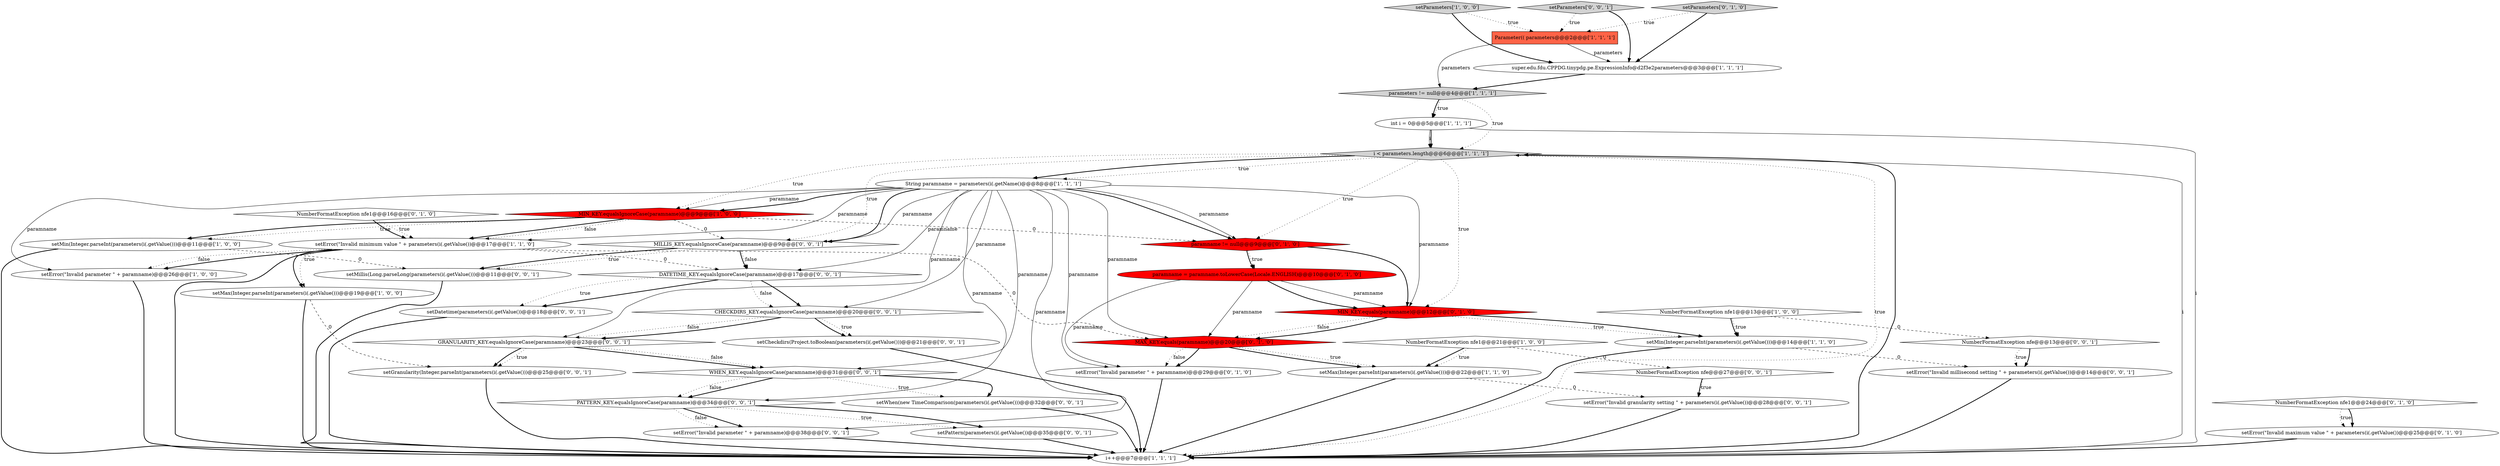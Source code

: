 digraph {
12 [style = filled, label = "setParameters['1', '0', '0']", fillcolor = lightgray, shape = diamond image = "AAA0AAABBB1BBB"];
17 [style = filled, label = "MIN_KEY.equals(paramname)@@@12@@@['0', '1', '0']", fillcolor = red, shape = diamond image = "AAA1AAABBB2BBB"];
13 [style = filled, label = "NumberFormatException nfe1@@@13@@@['1', '0', '0']", fillcolor = white, shape = diamond image = "AAA0AAABBB1BBB"];
33 [style = filled, label = "setMillis(Long.parseLong(parameters(i(.getValue()))@@@11@@@['0', '0', '1']", fillcolor = white, shape = ellipse image = "AAA0AAABBB3BBB"];
35 [style = filled, label = "DATETIME_KEY.equalsIgnoreCase(paramname)@@@17@@@['0', '0', '1']", fillcolor = white, shape = diamond image = "AAA0AAABBB3BBB"];
38 [style = filled, label = "NumberFormatException nfe@@@13@@@['0', '0', '1']", fillcolor = white, shape = diamond image = "AAA0AAABBB3BBB"];
4 [style = filled, label = "NumberFormatException nfe1@@@21@@@['1', '0', '0']", fillcolor = white, shape = diamond image = "AAA0AAABBB1BBB"];
34 [style = filled, label = "setError(\"Invalid granularity setting \" + parameters(i(.getValue())@@@28@@@['0', '0', '1']", fillcolor = white, shape = ellipse image = "AAA0AAABBB3BBB"];
9 [style = filled, label = "String paramname = parameters(i(.getName()@@@8@@@['1', '1', '1']", fillcolor = white, shape = ellipse image = "AAA0AAABBB1BBB"];
27 [style = filled, label = "setDatetime(parameters(i(.getValue())@@@18@@@['0', '0', '1']", fillcolor = white, shape = ellipse image = "AAA0AAABBB3BBB"];
1 [style = filled, label = "setError(\"Invalid parameter \" + paramname)@@@26@@@['1', '0', '0']", fillcolor = white, shape = ellipse image = "AAA0AAABBB1BBB"];
26 [style = filled, label = "MILLIS_KEY.equalsIgnoreCase(paramname)@@@9@@@['0', '0', '1']", fillcolor = white, shape = diamond image = "AAA0AAABBB3BBB"];
7 [style = filled, label = "Parameter(( parameters@@@2@@@['1', '1', '1']", fillcolor = tomato, shape = box image = "AAA0AAABBB1BBB"];
22 [style = filled, label = "setError(\"Invalid parameter \" + paramname)@@@29@@@['0', '1', '0']", fillcolor = white, shape = ellipse image = "AAA0AAABBB2BBB"];
14 [style = filled, label = "i < parameters.length@@@6@@@['1', '1', '1']", fillcolor = lightgray, shape = diamond image = "AAA0AAABBB1BBB"];
32 [style = filled, label = "setError(\"Invalid millisecond setting \" + parameters(i(.getValue())@@@14@@@['0', '0', '1']", fillcolor = white, shape = ellipse image = "AAA0AAABBB3BBB"];
43 [style = filled, label = "CHECKDIRS_KEY.equalsIgnoreCase(paramname)@@@20@@@['0', '0', '1']", fillcolor = white, shape = diamond image = "AAA0AAABBB3BBB"];
11 [style = filled, label = "setMax(Integer.parseInt(parameters(i(.getValue()))@@@19@@@['1', '0', '0']", fillcolor = white, shape = ellipse image = "AAA0AAABBB1BBB"];
15 [style = filled, label = "setMax(Integer.parseInt(parameters(i(.getValue()))@@@22@@@['1', '1', '0']", fillcolor = white, shape = ellipse image = "AAA0AAABBB1BBB"];
31 [style = filled, label = "PATTERN_KEY.equalsIgnoreCase(paramname)@@@34@@@['0', '0', '1']", fillcolor = white, shape = diamond image = "AAA0AAABBB3BBB"];
16 [style = filled, label = "i++@@@7@@@['1', '1', '1']", fillcolor = white, shape = ellipse image = "AAA0AAABBB1BBB"];
19 [style = filled, label = "MAX_KEY.equals(paramname)@@@20@@@['0', '1', '0']", fillcolor = red, shape = diamond image = "AAA1AAABBB2BBB"];
6 [style = filled, label = "setMin(Integer.parseInt(parameters(i(.getValue()))@@@14@@@['1', '1', '0']", fillcolor = white, shape = ellipse image = "AAA0AAABBB1BBB"];
37 [style = filled, label = "WHEN_KEY.equalsIgnoreCase(paramname)@@@31@@@['0', '0', '1']", fillcolor = white, shape = diamond image = "AAA0AAABBB3BBB"];
29 [style = filled, label = "NumberFormatException nfe@@@27@@@['0', '0', '1']", fillcolor = white, shape = diamond image = "AAA0AAABBB3BBB"];
40 [style = filled, label = "setError(\"Invalid parameter \" + paramname)@@@38@@@['0', '0', '1']", fillcolor = white, shape = ellipse image = "AAA0AAABBB3BBB"];
23 [style = filled, label = "NumberFormatException nfe1@@@24@@@['0', '1', '0']", fillcolor = white, shape = diamond image = "AAA0AAABBB2BBB"];
28 [style = filled, label = "GRANULARITY_KEY.equalsIgnoreCase(paramname)@@@23@@@['0', '0', '1']", fillcolor = white, shape = diamond image = "AAA0AAABBB3BBB"];
25 [style = filled, label = "NumberFormatException nfe1@@@16@@@['0', '1', '0']", fillcolor = white, shape = diamond image = "AAA0AAABBB2BBB"];
24 [style = filled, label = "paramname = paramname.toLowerCase(Locale.ENGLISH)@@@10@@@['0', '1', '0']", fillcolor = red, shape = ellipse image = "AAA1AAABBB2BBB"];
18 [style = filled, label = "setError(\"Invalid maximum value \" + parameters(i(.getValue())@@@25@@@['0', '1', '0']", fillcolor = white, shape = ellipse image = "AAA0AAABBB2BBB"];
41 [style = filled, label = "setParameters['0', '0', '1']", fillcolor = lightgray, shape = diamond image = "AAA0AAABBB3BBB"];
21 [style = filled, label = "paramname != null@@@9@@@['0', '1', '0']", fillcolor = red, shape = diamond image = "AAA1AAABBB2BBB"];
42 [style = filled, label = "setGranularity(Integer.parseInt(parameters(i(.getValue()))@@@25@@@['0', '0', '1']", fillcolor = white, shape = ellipse image = "AAA0AAABBB3BBB"];
8 [style = filled, label = "setError(\"Invalid minimum value \" + parameters(i(.getValue())@@@17@@@['1', '1', '0']", fillcolor = white, shape = ellipse image = "AAA0AAABBB1BBB"];
30 [style = filled, label = "setPattern(parameters(i(.getValue())@@@35@@@['0', '0', '1']", fillcolor = white, shape = ellipse image = "AAA0AAABBB3BBB"];
20 [style = filled, label = "setParameters['0', '1', '0']", fillcolor = lightgray, shape = diamond image = "AAA0AAABBB2BBB"];
39 [style = filled, label = "setWhen(new TimeComparison(parameters(i(.getValue()))@@@32@@@['0', '0', '1']", fillcolor = white, shape = ellipse image = "AAA0AAABBB3BBB"];
10 [style = filled, label = "int i = 0@@@5@@@['1', '1', '1']", fillcolor = white, shape = ellipse image = "AAA0AAABBB1BBB"];
0 [style = filled, label = "MIN_KEY.equalsIgnoreCase(paramname)@@@9@@@['1', '0', '0']", fillcolor = red, shape = diamond image = "AAA1AAABBB1BBB"];
5 [style = filled, label = "parameters != null@@@4@@@['1', '1', '1']", fillcolor = lightgray, shape = diamond image = "AAA0AAABBB1BBB"];
2 [style = filled, label = "super.edu.fdu.CPPDG.tinypdg.pe.ExpressionInfo@d2f3e2parameters@@@3@@@['1', '1', '1']", fillcolor = white, shape = ellipse image = "AAA0AAABBB1BBB"];
3 [style = filled, label = "setMin(Integer.parseInt(parameters(i(.getValue()))@@@11@@@['1', '0', '0']", fillcolor = white, shape = ellipse image = "AAA0AAABBB1BBB"];
36 [style = filled, label = "setCheckdirs(Project.toBoolean(parameters(i(.getValue()))@@@21@@@['0', '0', '1']", fillcolor = white, shape = ellipse image = "AAA0AAABBB3BBB"];
8->16 [style = bold, label=""];
9->40 [style = solid, label="paramname"];
14->0 [style = dotted, label="true"];
17->6 [style = dotted, label="true"];
14->26 [style = dotted, label="true"];
4->15 [style = bold, label=""];
8->35 [style = dashed, label="0"];
21->24 [style = bold, label=""];
3->16 [style = bold, label=""];
35->43 [style = bold, label=""];
29->34 [style = bold, label=""];
43->28 [style = dotted, label="false"];
9->26 [style = bold, label=""];
8->1 [style = bold, label=""];
12->2 [style = bold, label=""];
14->21 [style = dotted, label="true"];
40->16 [style = bold, label=""];
23->18 [style = dotted, label="true"];
21->24 [style = dotted, label="true"];
37->31 [style = bold, label=""];
24->17 [style = bold, label=""];
0->8 [style = bold, label=""];
9->21 [style = bold, label=""];
26->35 [style = bold, label=""];
31->30 [style = bold, label=""];
31->40 [style = bold, label=""];
16->14 [style = bold, label=""];
14->9 [style = bold, label=""];
0->3 [style = dotted, label="true"];
28->42 [style = bold, label=""];
19->15 [style = bold, label=""];
9->0 [style = solid, label="paramname"];
8->11 [style = bold, label=""];
0->3 [style = bold, label=""];
11->16 [style = bold, label=""];
5->10 [style = bold, label=""];
13->6 [style = dotted, label="true"];
33->16 [style = bold, label=""];
28->37 [style = bold, label=""];
15->34 [style = dashed, label="0"];
9->19 [style = solid, label="paramname"];
10->14 [style = bold, label=""];
3->33 [style = dashed, label="0"];
6->32 [style = dashed, label="0"];
9->31 [style = solid, label="paramname"];
27->16 [style = bold, label=""];
41->2 [style = bold, label=""];
28->37 [style = dotted, label="false"];
38->32 [style = bold, label=""];
31->30 [style = dotted, label="true"];
10->16 [style = solid, label="i"];
41->7 [style = dotted, label="true"];
1->16 [style = bold, label=""];
35->43 [style = dotted, label="false"];
36->16 [style = bold, label=""];
11->42 [style = dashed, label="0"];
10->14 [style = solid, label="i"];
9->35 [style = solid, label="paramname"];
12->7 [style = dotted, label="true"];
19->22 [style = bold, label=""];
9->21 [style = solid, label="paramname"];
25->8 [style = dotted, label="true"];
9->43 [style = solid, label="paramname"];
19->22 [style = dotted, label="false"];
39->16 [style = bold, label=""];
26->33 [style = dotted, label="true"];
0->8 [style = dotted, label="false"];
17->6 [style = bold, label=""];
29->34 [style = dotted, label="true"];
22->16 [style = bold, label=""];
7->2 [style = solid, label="parameters"];
5->10 [style = dotted, label="true"];
37->31 [style = dotted, label="false"];
24->19 [style = solid, label="paramname"];
43->36 [style = bold, label=""];
42->16 [style = bold, label=""];
38->32 [style = dotted, label="true"];
0->26 [style = dashed, label="0"];
13->38 [style = dashed, label="0"];
4->15 [style = dotted, label="true"];
20->7 [style = dotted, label="true"];
32->16 [style = bold, label=""];
19->15 [style = dotted, label="true"];
9->37 [style = solid, label="paramname"];
14->16 [style = dotted, label="true"];
14->17 [style = dotted, label="true"];
9->1 [style = solid, label="paramname"];
9->17 [style = solid, label="paramname"];
24->17 [style = solid, label="paramname"];
34->16 [style = bold, label=""];
28->42 [style = dotted, label="true"];
8->11 [style = dotted, label="true"];
13->6 [style = bold, label=""];
43->36 [style = dotted, label="true"];
23->18 [style = bold, label=""];
37->39 [style = bold, label=""];
7->5 [style = solid, label="parameters"];
2->5 [style = bold, label=""];
9->26 [style = solid, label="paramname"];
24->22 [style = solid, label="paramname"];
18->16 [style = bold, label=""];
8->19 [style = dashed, label="0"];
5->14 [style = dotted, label="true"];
35->27 [style = bold, label=""];
9->0 [style = bold, label=""];
17->19 [style = dotted, label="false"];
9->28 [style = solid, label="paramname"];
15->16 [style = bold, label=""];
17->19 [style = bold, label=""];
43->28 [style = bold, label=""];
20->2 [style = bold, label=""];
35->27 [style = dotted, label="true"];
16->14 [style = solid, label="i"];
9->8 [style = solid, label="paramname"];
6->16 [style = bold, label=""];
0->21 [style = dashed, label="0"];
37->39 [style = dotted, label="true"];
26->35 [style = dotted, label="false"];
9->22 [style = solid, label="paramname"];
25->8 [style = bold, label=""];
14->9 [style = dotted, label="true"];
4->29 [style = dashed, label="0"];
31->40 [style = dotted, label="false"];
30->16 [style = bold, label=""];
26->33 [style = bold, label=""];
8->1 [style = dotted, label="false"];
21->17 [style = bold, label=""];
}
